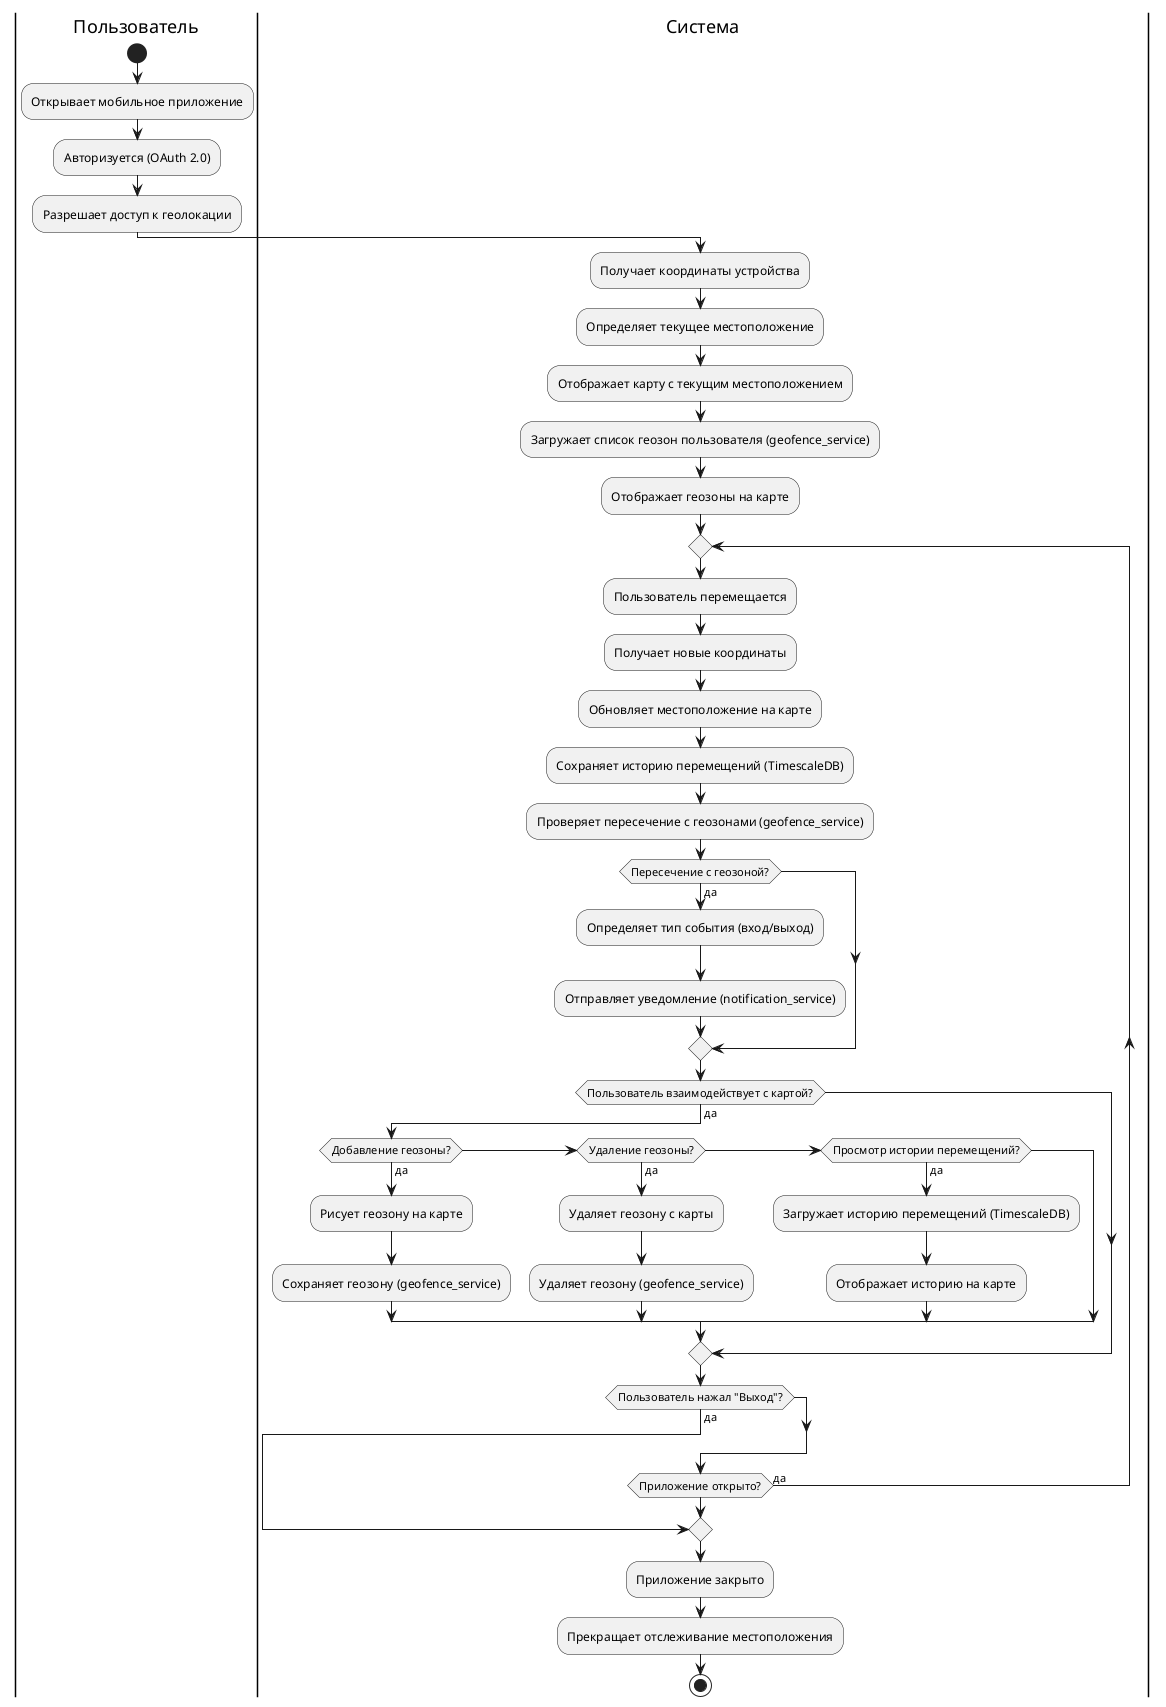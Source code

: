 @startuml
|Пользователь|
start
:Открывает мобильное приложение;
:Авторизуется (OAuth 2.0);
:Разрешает доступ к геолокации;

|Система|
:Получает координаты устройства;
:Определяет текущее местоположение;
:Отображает карту с текущим местоположением;
:Загружает список геозон пользователя (geofence_service);
:Отображает геозоны на карте;

repeat
    :Пользователь перемещается;
    |Система|
    :Получает новые координаты;
    :Обновляет местоположение на карте;
    :Сохраняет историю перемещений (TimescaleDB);
    :Проверяет пересечение с геозонами (geofence_service);
    if (Пересечение с геозоной?) then (да)
        :Определяет тип события (вход/выход);
        :Отправляет уведомление (notification_service);
    endif
    if (Пользователь взаимодействует с картой?) then (да)
        if (Добавление геозоны?) then (да)
            :Рисует геозону на карте;
            :Сохраняет геозону (geofence_service);
        elseif (Удаление геозоны?) then (да)
            :Удаляет геозону с карты;
            :Удаляет геозону (geofence_service);
        elseif (Просмотр истории перемещений?) then (да)
            :Загружает историю перемещений (TimescaleDB);
            :Отображает историю на карте;
        endif
    endif
    if (Пользователь нажал "Выход"?) then (да)
        break
    endif
repeat while (Приложение открыто?) is (да)

:Приложение закрыто;
|Система|
:Прекращает отслеживание местоположения;
stop
@enduml